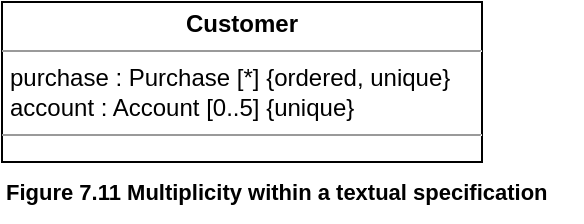 <mxfile version="21.6.8" type="device" pages="2">
  <diagram name="7.11" id="C7Jh37UpNVwIAa7NXBR6">
    <mxGraphModel dx="880" dy="511" grid="1" gridSize="10" guides="1" tooltips="1" connect="1" arrows="1" fold="1" page="1" pageScale="1" pageWidth="1169" pageHeight="827" math="0" shadow="0">
      <root>
        <mxCell id="0" />
        <mxCell id="1" parent="0" />
        <mxCell id="IXt9g0j-GitVxZD_Gbbk-1" value="&lt;p style=&quot;margin:0px;margin-top:4px;text-align:center;&quot;&gt;&lt;b&gt;Customer&lt;/b&gt;&lt;/p&gt;&lt;hr size=&quot;1&quot;&gt;&lt;p style=&quot;margin:0px;margin-left:4px;&quot;&gt;purchase : Purchase [*] {ordered, unique}&lt;br&gt;account : Account [0..5] {unique}&lt;/p&gt;&lt;hr size=&quot;1&quot;&gt;&lt;p style=&quot;margin:0px;margin-left:4px;&quot;&gt;&lt;br&gt;&lt;/p&gt;" style="verticalAlign=top;align=left;overflow=fill;fontSize=12;fontFamily=Helvetica;html=1;rounded=0;shadow=0;comic=0;labelBackgroundColor=none;strokeWidth=1" vertex="1" parent="1">
          <mxGeometry width="240" height="80" as="geometry" />
        </mxCell>
        <mxCell id="IXt9g0j-GitVxZD_Gbbk-2" value="&lt;b&gt;Figure 7.11 Multiplicity within a textual specification&lt;/b&gt;" style="text;html=1;align=left;verticalAlign=middle;resizable=0;points=[];autosize=1;strokeColor=none;fillColor=none;fontSize=11;fontFamily=Helvetica;fontColor=default;" vertex="1" parent="1">
          <mxGeometry y="80" width="290" height="30" as="geometry" />
        </mxCell>
      </root>
    </mxGraphModel>
  </diagram>
  <diagram id="gmgOqZg8u4Hm50_6uEO4" name="7.12">
    <mxGraphModel dx="880" dy="511" grid="1" gridSize="10" guides="1" tooltips="1" connect="1" arrows="1" fold="1" page="1" pageScale="1" pageWidth="1169" pageHeight="827" math="0" shadow="0">
      <root>
        <mxCell id="0" />
        <mxCell id="1" parent="0" />
        <mxCell id="WdberPoAVbuOMba2sUQW-1" value="Purchase" style="html=1;whiteSpace=wrap;" vertex="1" parent="1">
          <mxGeometry width="110" height="50" as="geometry" />
        </mxCell>
        <mxCell id="WdberPoAVbuOMba2sUQW-2" style="edgeStyle=orthogonalEdgeStyle;rounded=0;orthogonalLoop=1;jettySize=auto;html=1;exitX=0;exitY=0.5;exitDx=0;exitDy=0;entryX=1;entryY=0.5;entryDx=0;entryDy=0;endArrow=openThin;endFill=0;" edge="1" parent="1" source="WdberPoAVbuOMba2sUQW-10" target="WdberPoAVbuOMba2sUQW-1">
          <mxGeometry relative="1" as="geometry" />
        </mxCell>
        <mxCell id="WdberPoAVbuOMba2sUQW-3" value="purchase" style="edgeLabel;html=1;align=center;verticalAlign=middle;resizable=0;points=[];" vertex="1" connectable="0" parent="WdberPoAVbuOMba2sUQW-2">
          <mxGeometry x="0.667" y="-2" relative="1" as="geometry">
            <mxPoint x="13" y="-13" as="offset" />
          </mxGeometry>
        </mxCell>
        <mxCell id="WdberPoAVbuOMba2sUQW-4" value="*" style="edgeLabel;html=1;align=center;verticalAlign=middle;resizable=0;points=[];" vertex="1" connectable="0" parent="WdberPoAVbuOMba2sUQW-2">
          <mxGeometry x="0.821" y="1" relative="1" as="geometry">
            <mxPoint x="-5" y="11" as="offset" />
          </mxGeometry>
        </mxCell>
        <mxCell id="WdberPoAVbuOMba2sUQW-5" value="{ordered,&lt;br&gt;unique}" style="edgeLabel;html=1;align=center;verticalAlign=middle;resizable=0;points=[];" vertex="1" connectable="0" parent="WdberPoAVbuOMba2sUQW-2">
          <mxGeometry x="0.579" y="1" relative="1" as="geometry">
            <mxPoint x="11" y="15" as="offset" />
          </mxGeometry>
        </mxCell>
        <mxCell id="WdberPoAVbuOMba2sUQW-6" style="edgeStyle=orthogonalEdgeStyle;rounded=0;orthogonalLoop=1;jettySize=auto;html=1;exitX=1;exitY=0.5;exitDx=0;exitDy=0;entryX=0;entryY=0.5;entryDx=0;entryDy=0;endArrow=openThin;endFill=0;" edge="1" parent="1" source="WdberPoAVbuOMba2sUQW-10" target="WdberPoAVbuOMba2sUQW-11">
          <mxGeometry relative="1" as="geometry" />
        </mxCell>
        <mxCell id="WdberPoAVbuOMba2sUQW-7" value="account" style="edgeLabel;html=1;align=center;verticalAlign=middle;resizable=0;points=[];" vertex="1" connectable="0" parent="WdberPoAVbuOMba2sUQW-6">
          <mxGeometry x="0.4" y="2" relative="1" as="geometry">
            <mxPoint x="2" y="-9" as="offset" />
          </mxGeometry>
        </mxCell>
        <mxCell id="WdberPoAVbuOMba2sUQW-8" value="{unique}" style="edgeLabel;html=1;align=center;verticalAlign=middle;resizable=0;points=[];" vertex="1" connectable="0" parent="WdberPoAVbuOMba2sUQW-6">
          <mxGeometry x="0.06" y="-2" relative="1" as="geometry">
            <mxPoint x="-2" y="7" as="offset" />
          </mxGeometry>
        </mxCell>
        <mxCell id="WdberPoAVbuOMba2sUQW-9" value="0..5" style="edgeLabel;html=1;align=center;verticalAlign=middle;resizable=0;points=[];" vertex="1" connectable="0" parent="WdberPoAVbuOMba2sUQW-6">
          <mxGeometry x="0.64" y="-2" relative="1" as="geometry">
            <mxPoint x="5" y="16" as="offset" />
          </mxGeometry>
        </mxCell>
        <mxCell id="WdberPoAVbuOMba2sUQW-10" value="Customer" style="html=1;whiteSpace=wrap;" vertex="1" parent="1">
          <mxGeometry x="220" width="110" height="50" as="geometry" />
        </mxCell>
        <mxCell id="WdberPoAVbuOMba2sUQW-11" value="Account" style="html=1;whiteSpace=wrap;" vertex="1" parent="1">
          <mxGeometry x="430" width="110" height="50" as="geometry" />
        </mxCell>
        <mxCell id="WdberPoAVbuOMba2sUQW-12" value="&lt;b&gt;Figure 7.12 Multiplicity as an adornment to a symbol&lt;/b&gt;" style="text;html=1;align=left;verticalAlign=middle;resizable=0;points=[];autosize=1;strokeColor=none;fillColor=none;fontSize=11;fontFamily=Helvetica;fontColor=default;" vertex="1" parent="1">
          <mxGeometry y="60" width="300" height="30" as="geometry" />
        </mxCell>
      </root>
    </mxGraphModel>
  </diagram>
</mxfile>
